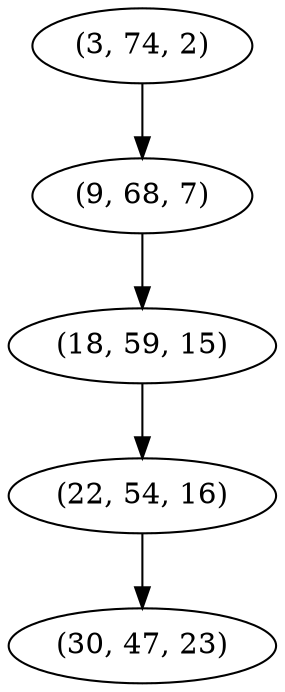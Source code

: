 digraph tree {
    "(3, 74, 2)";
    "(9, 68, 7)";
    "(18, 59, 15)";
    "(22, 54, 16)";
    "(30, 47, 23)";
    "(3, 74, 2)" -> "(9, 68, 7)";
    "(9, 68, 7)" -> "(18, 59, 15)";
    "(18, 59, 15)" -> "(22, 54, 16)";
    "(22, 54, 16)" -> "(30, 47, 23)";
}
